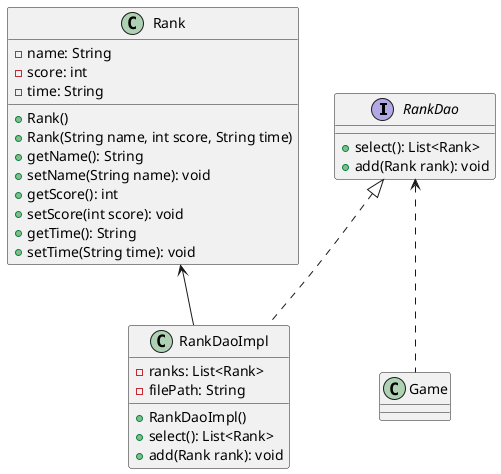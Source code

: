 @startuml
'https://plantuml.com/class-diagram
interface RankDao{
    + select(): List<Rank>
    + add(Rank rank): void
}
class RankDaoImpl{
    - ranks: List<Rank>
    - filePath: String
    + RankDaoImpl()
    + select(): List<Rank>
    + add(Rank rank): void
}
class Rank{
    - name: String
    - score: int
    - time: String
    + Rank()
    + Rank(String name, int score, String time)
    + getName(): String
    + setName(String name): void
    + getScore(): int
    + setScore(int score): void
    + getTime(): String
    + setTime(String time): void
}
Rank <-- RankDaoImpl
RankDao <|.. RankDaoImpl
RankDao <.. Game
@enduml